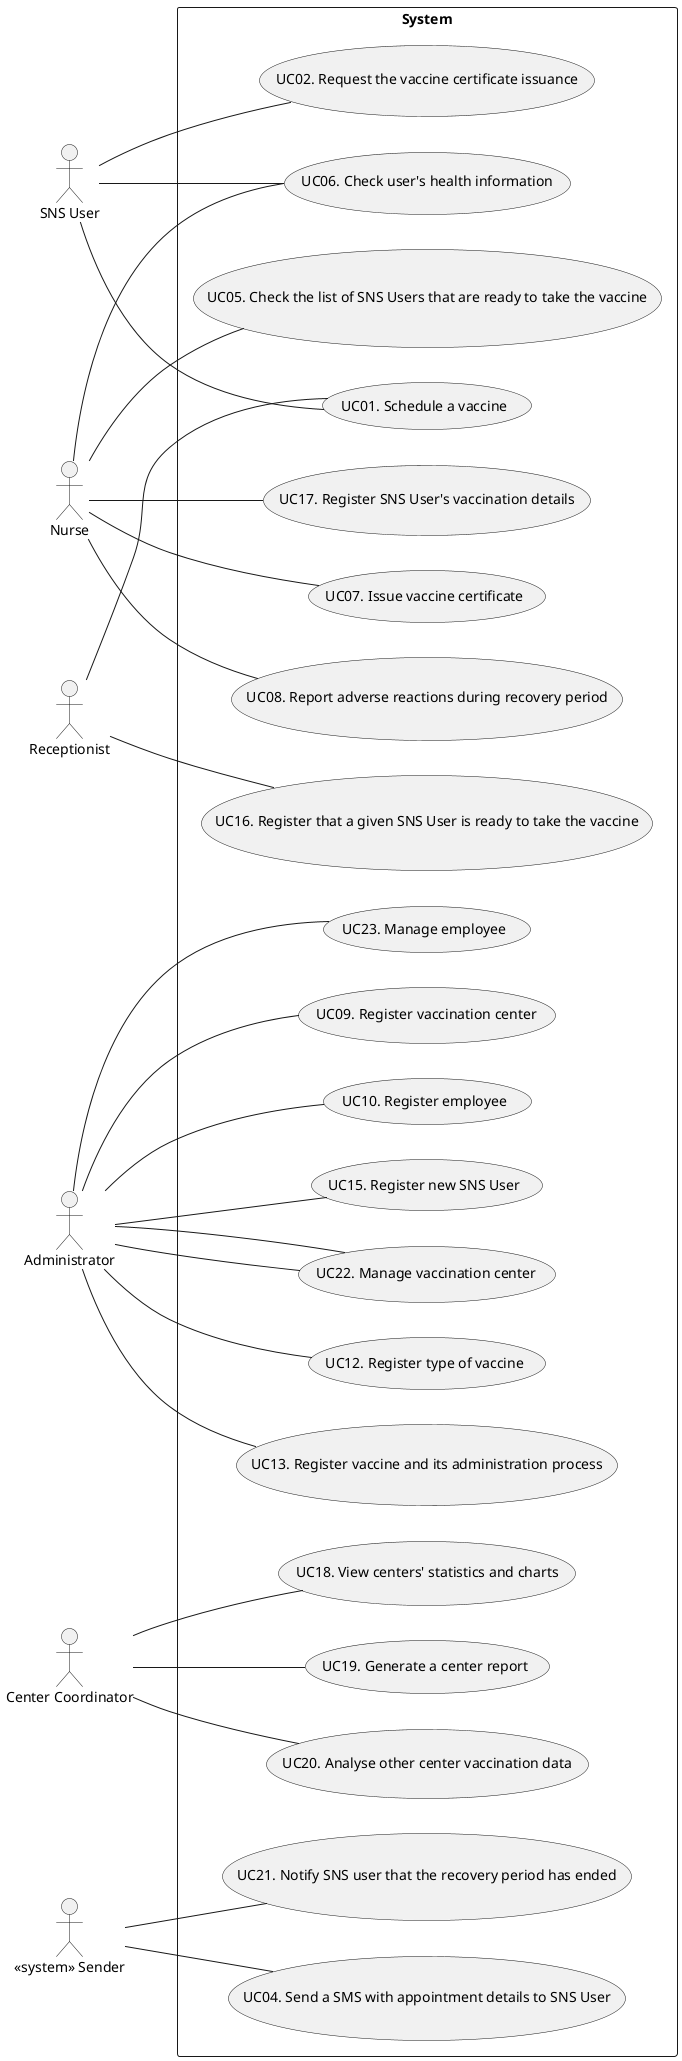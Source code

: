 @startuml UCD

left to right direction

actor "SNS User" as user
actor "Nurse" as nurse
actor "Receptionist" as recept
actor "Administrator" as admin
actor "Center Coordinator" as coordinator
actor "<< system >> Sender" as system

rectangle System {
  usecase "UC01. Schedule a vaccine" as UC01
  usecase "UC02. Request the vaccine certificate issuance" as UC02
  usecase "UC15. Register new SNS User" as UC20
  usecase "UC04. Send a SMS with appointment details to SNS User" as UC03
  usecase "UC05. Check the list of SNS Users that are ready to take the vaccine" as UC05
  usecase "UC06. Check user's health information" as UC06
  usecase "UC07. Issue vaccine certificate" as UC07
  usecase "UC08. Report adverse reactions during recovery period" as UC08
  usecase "UC09. Register vaccination center" as UC18
  usecase "UC10. Register employee" as UC19 
  usecase "UC11. Check list of Employees" as UC22
  usecase "UC12. Register type of vaccine" as UC16
  usecase "UC13. Register vaccine and its administration process" as UC17
  usecase "UC16. Register that a given SNS User is ready to take the vaccine" as UC12
  usecase "UC17. Register SNS User's vaccination details" as UC09
  usecase "UC18. View centers' statistics and charts" as UC13
  usecase "UC19. Generate a center report" as UC14
  usecase "UC20. Analyse other center vaccination data" as UC15
  usecase "UC21. Notify SNS user that the recovery period has ended" as UC21
  usecase "UC22. Manage vaccination center" as UC22
  usecase "UC23. Manage employee" as UC23
}

user -- UC01
user -- UC02
user -- UC06
system -- UC03
recept -- UC01
nurse -- UC05
nurse -- UC06
nurse -- UC07
nurse -- UC08
nurse -- UC09
recept -- UC12
coordinator -- UC13
coordinator -- UC14
coordinator -- UC15
admin -- UC16
admin -- UC17
admin -- UC18
admin -- UC19
admin -- UC22
admin -- UC20
system -- UC21
admin -- UC22
admin -- UC23

@enduml
